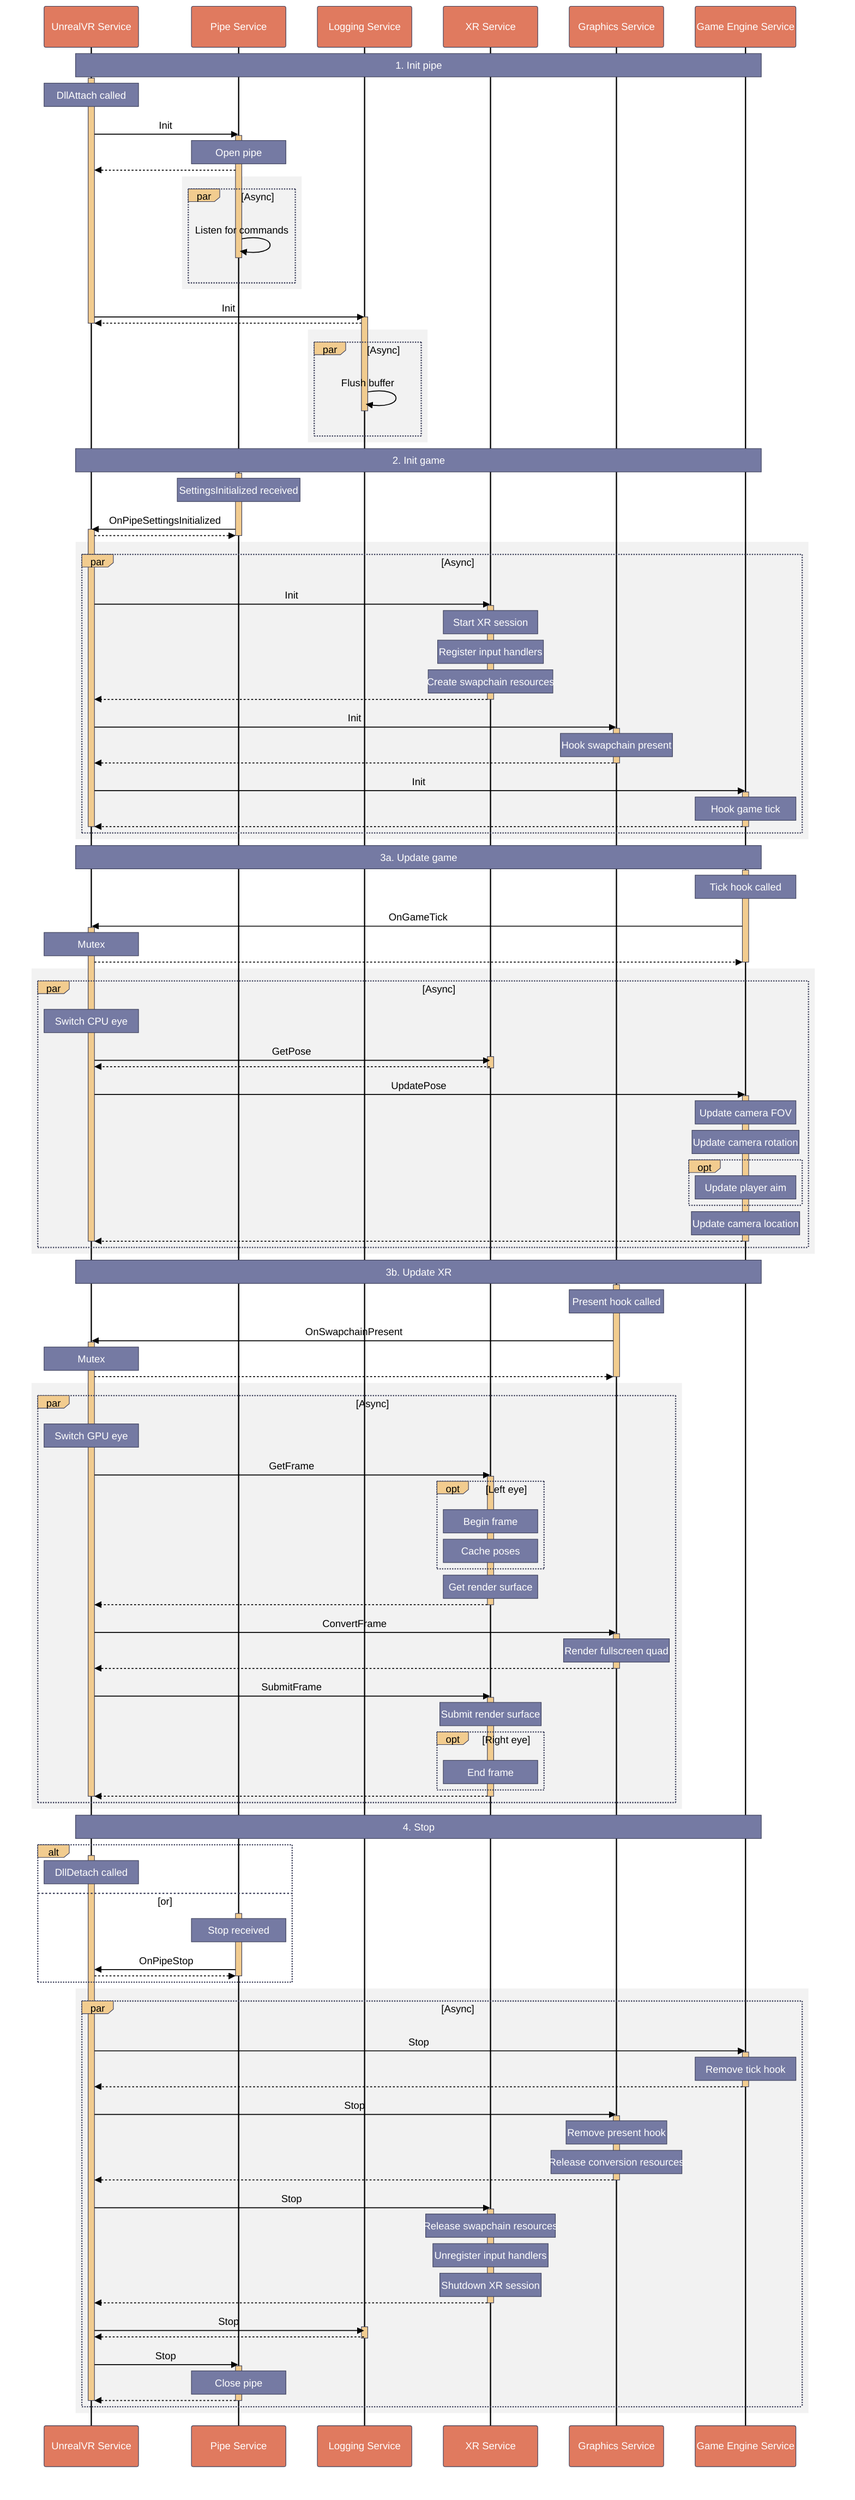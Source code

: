 %%{
  init: {
    'theme': 'base', 
    'themeVariables': { 
      'darkMode': false,
      'background': '#f2f2f2',
      'noteBkgColor': '#757AA3',
      'noteTextColor': '#ffffff',
      'noteBorderColor': '#3D405B',
      'actorBorder': '#3D405B',
      'actorBkg': '#E07A5F',
      'actorTextColor': '#ffffff',
      'actorLineColor': "#000000',
      'labelBoxBkgColor': '#F2CC8F',
      'labelBoxBorderColor': '#3D405B',
      'labelTextColor': '#000000',
      'loopTextColor': '#000000',
      'activationBorderColor': '#3D405B',
      'activationBkgColor': '#F2CC8F',
      'signalColor': '#000000',
      'signalTextColor': '#000000'
    }
  }
}%%
sequenceDiagram
  participant main as UnrealVR Service
  participant pipe as Pipe Service
  participant log as Logging Service
  participant xr as XR Service
  participant graphics as Graphics Service
  participant engine as Game Engine Service

  note over main, engine: 1. Init pipe
  activate main
  note over main: DllAttach called
  main->>pipe: Init
  activate pipe
  note over pipe: Open pipe
  pipe-->>main: 
  rect rgba(0, 0, 0, 0.05)
    par Async
      pipe->>pipe: Listen for commands
      deactivate pipe
    end
  end
  main->>log: Init
  activate log
  log-->>main: 
  deactivate main
  rect rgba(0, 0, 0, 0.05)
    par Async
      log->>log: Flush buffer
      deactivate log
    end
  end
  
  note over main, engine: 2. Init game
  activate pipe
  note over pipe: SettingsInitialized received
  pipe->>main: OnPipeSettingsInitialized
  activate main
  main-->>pipe: 
  deactivate pipe
  rect rgba(0, 0, 0, 0.05)
    par Async
      main->>xr: Init
      activate xr
      note over xr: Start XR session
      note over xr: Register input handlers
      note over xr: Create swapchain resources
      xr-->>main: 
      deactivate xr
      main->>graphics: Init
      activate graphics
      note over graphics: Hook swapchain present
      graphics-->>main: 
      deactivate graphics
      main->>engine: Init
      activate engine
      note over engine: Hook game tick
      engine-->>main: 
      deactivate engine
      deactivate main
    end
  end
  
  note over main, engine: 3a. Update game
  activate engine
  note over engine: Tick hook called
  engine->>main: OnGameTick
  activate main
  note over main: Mutex
  main-->>engine: 
  deactivate engine
  rect rgba(0, 0, 0, 0.05)
    par Async
      note over main: Switch CPU eye
      main->>xr: GetPose
      activate xr
      deactivate xr
      xr-->>main: 
      main->>engine: UpdatePose
      activate engine
      note over engine: Update camera FOV
      note over engine: Update camera rotation
      opt
        note over engine: Update player aim
      end
      note over engine: Update camera location
      engine-->>main: 
      deactivate main
      deactivate engine
    end
  end

  note over main, engine: 3b. Update XR
  activate graphics
  note over graphics: Present hook called
  graphics->>main: OnSwapchainPresent
  activate main
  note over main: Mutex
  main-->>graphics: 
  deactivate graphics
  rect rgba(0, 0, 0, 0.05)
    par Async
      note over main: Switch GPU eye
      main->>xr: GetFrame
      activate xr
      opt Left eye
        note over xr: Begin frame
        note over xr: Cache poses
      end
      note over xr: Get render surface
      xr-->>main: 
      deactivate xr
      main->>graphics: ConvertFrame
      activate graphics
      note over graphics: Render fullscreen quad
      graphics-->>main: 
      deactivate graphics
      main->>xr: SubmitFrame
      activate xr
      note over xr: Submit render surface
      opt Right eye
        note over xr: End frame
      end
      xr-->>main: 
      deactivate xr
      deactivate main
    end
  end
  
  note over main, engine: 4. Stop
  alt
    activate main
    note over main: DllDetach called
  else or
    activate pipe
    note over pipe: Stop received
    pipe->>main: OnPipeStop
    main-->>pipe: 
    deactivate pipe
  end
  rect rgba(0, 0, 0, 0.05)
    par Async
      main->>engine: Stop
      activate engine
      note over engine: Remove tick hook
      engine-->>main: 
      deactivate engine
      main->>graphics: Stop
      activate graphics
      note over graphics: Remove present hook
      note over graphics: Release conversion resources
      graphics-->>main: 
      deactivate graphics
      main->>xr: Stop
      activate xr
      note over xr: Release swapchain resources
      note over xr: Unregister input handlers 
      note over xr: Shutdown XR session
      xr-->>main: 
      deactivate xr
      main->>log: Stop
      activate log
      deactivate log
      log-->>main: 
      main->>pipe: Stop
      activate pipe
      note over pipe: Close pipe
      pipe-->>main: 
      deactivate pipe
      deactivate main
    end
  end